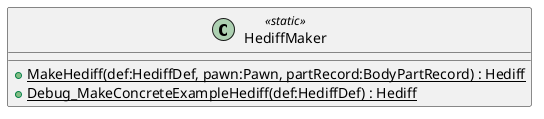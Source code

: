 @startuml
class HediffMaker <<static>> {
    + {static} MakeHediff(def:HediffDef, pawn:Pawn, partRecord:BodyPartRecord) : Hediff
    + {static} Debug_MakeConcreteExampleHediff(def:HediffDef) : Hediff
}
@enduml
